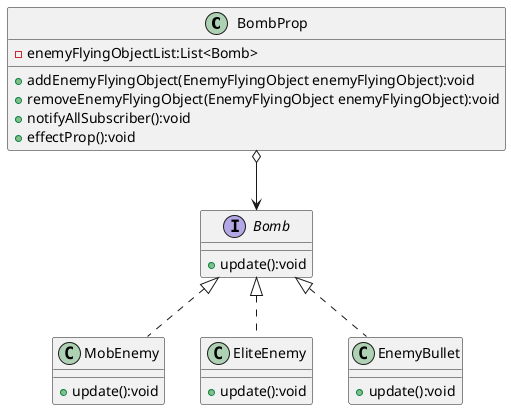 @startuml
'https://plantuml.com/class-diagram


class BombProp{
    - enemyFlyingObjectList:List<Bomb>

    + addEnemyFlyingObject(EnemyFlyingObject enemyFlyingObject):void
    + removeEnemyFlyingObject(EnemyFlyingObject enemyFlyingObject):void
    + notifyAllSubscriber():void
    + effectProp():void
}

interface Bomb
{
    + update():void
}

class MobEnemy {
    + update():void
}

class EliteEnemy{
    + update():void
}

class EnemyBullet{
    + update():void
}

BombProp o--> Bomb
Bomb <|.. MobEnemy
Bomb <|.. EliteEnemy
Bomb <|.. EnemyBullet

@enduml